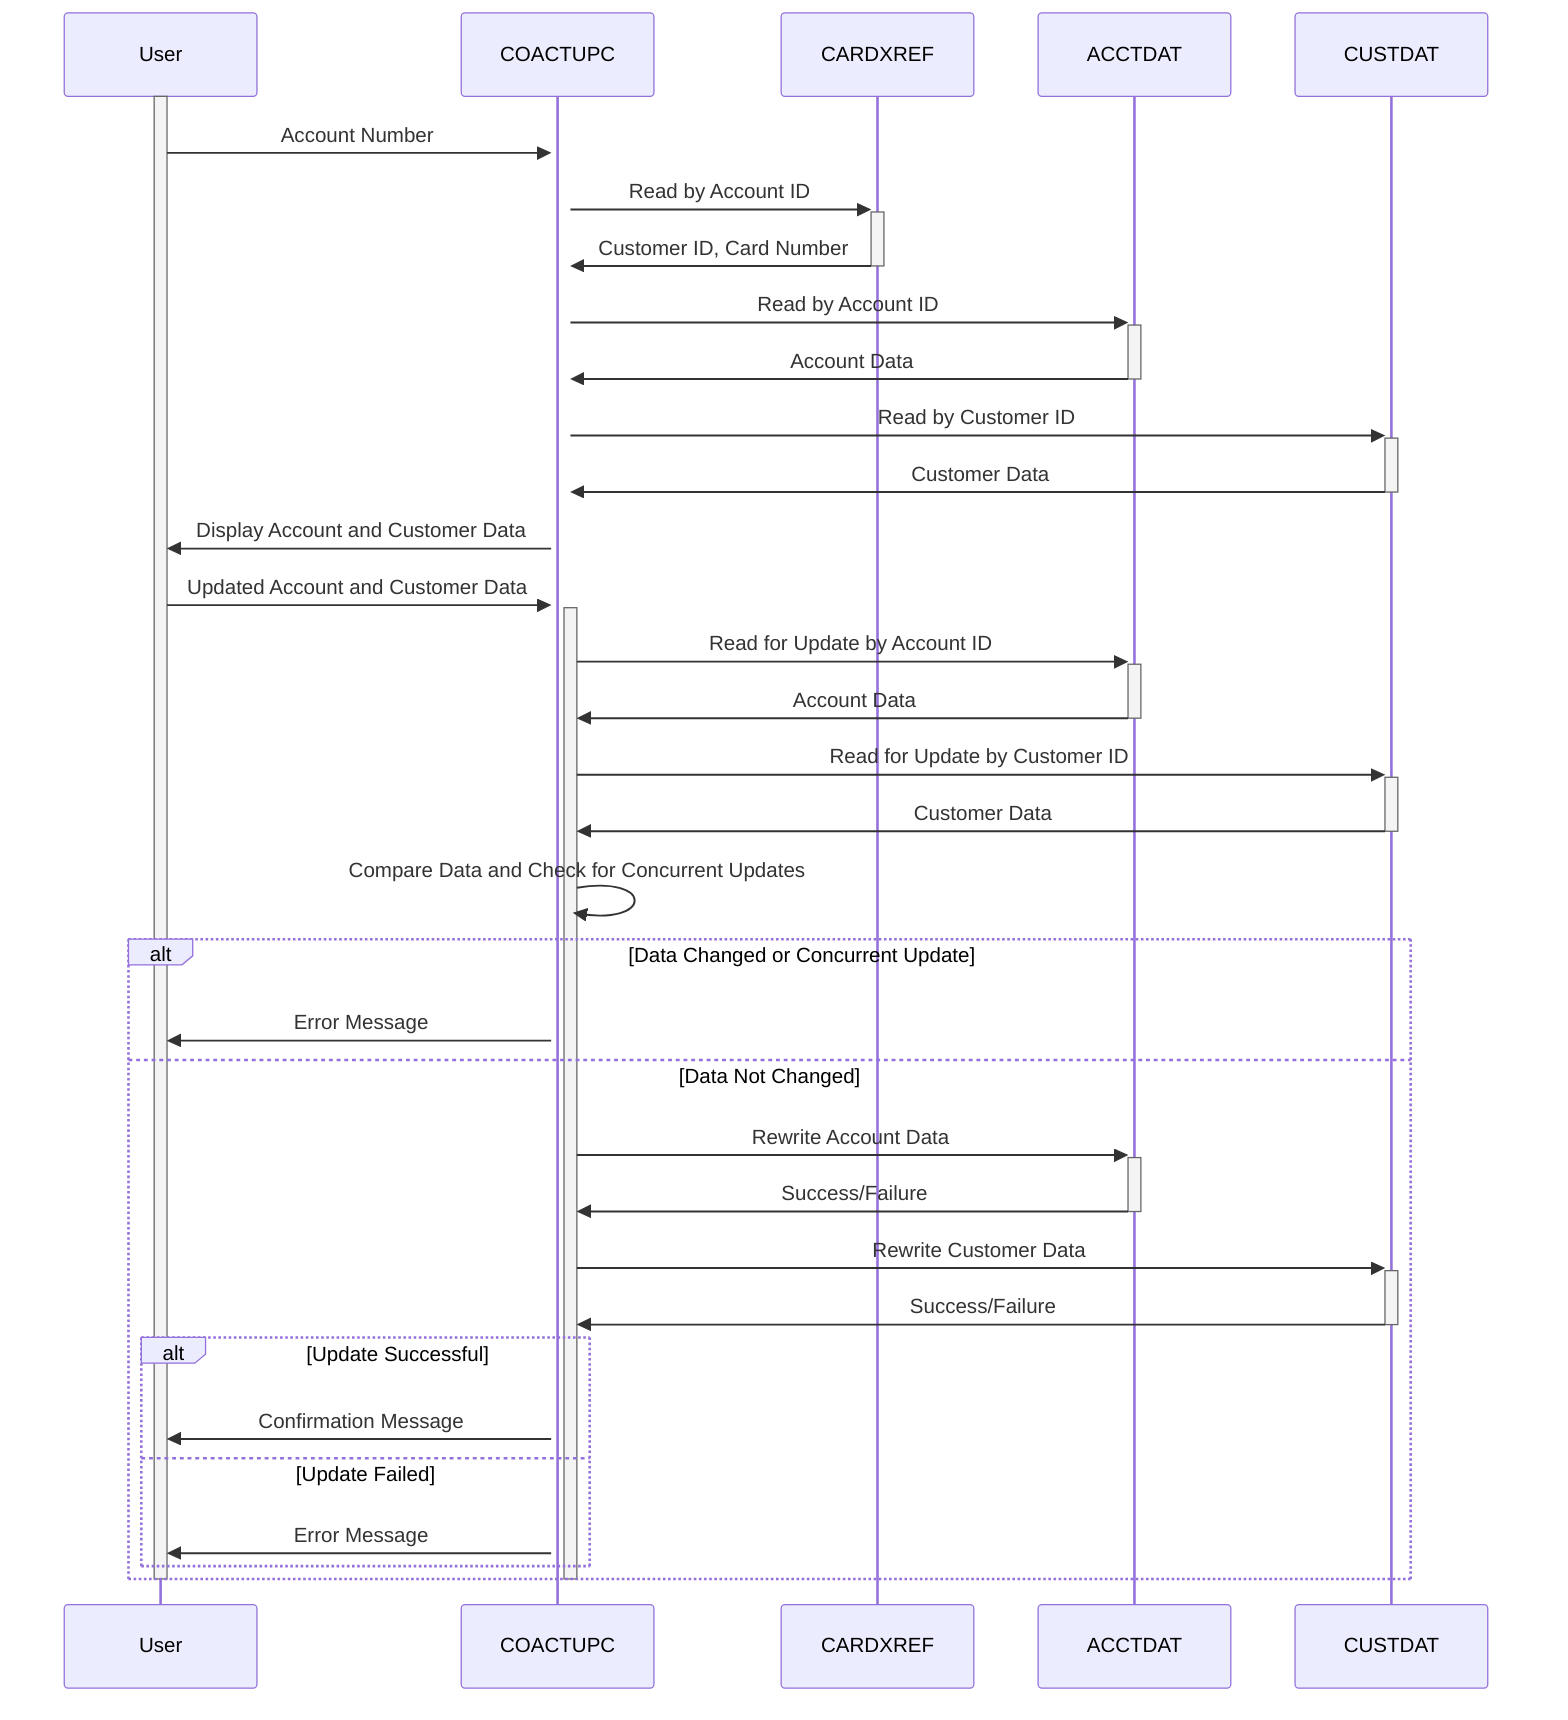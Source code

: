 sequenceDiagram
    participant User
    participant COACTUPC
    participant CARDXREF
    participant ACCTDAT
    participant CUSTDAT

    activate User
    User->>+COACTUPC: Account Number
    activate COACTUPC
    COACTUPC->>+CARDXREF: Read by Account ID
    CARDXREF->>-COACTUPC: Customer ID, Card Number
    COACTUPC->>+ACCTDAT: Read by Account ID
    ACCTDAT->>-COACTUPC: Account Data
    COACTUPC->>+CUSTDAT: Read by Customer ID
    CUSTDAT->>-COACTUPC: Customer Data
    COACTUPC->>User: Display Account and Customer Data
    User->>+COACTUPC: Updated Account and Customer Data
    COACTUPC->>+ACCTDAT: Read for Update by Account ID
    ACCTDAT->>-COACTUPC: Account Data
    COACTUPC->>+CUSTDAT: Read for Update by Customer ID
    CUSTDAT->>-COACTUPC: Customer Data
    COACTUPC->>COACTUPC: Compare Data and Check for Concurrent Updates
    alt Data Changed or Concurrent Update
        COACTUPC->>User: Error Message
    else Data Not Changed
        COACTUPC->>+ACCTDAT: Rewrite Account Data
        ACCTDAT->>-COACTUPC: Success/Failure
        COACTUPC->>+CUSTDAT: Rewrite Customer Data
        CUSTDAT->>-COACTUPC: Success/Failure
        alt Update Successful
            COACTUPC->>User: Confirmation Message
        else Update Failed
            COACTUPC->>User: Error Message
        end
    end
    deactivate COACTUPC
    deactivate User